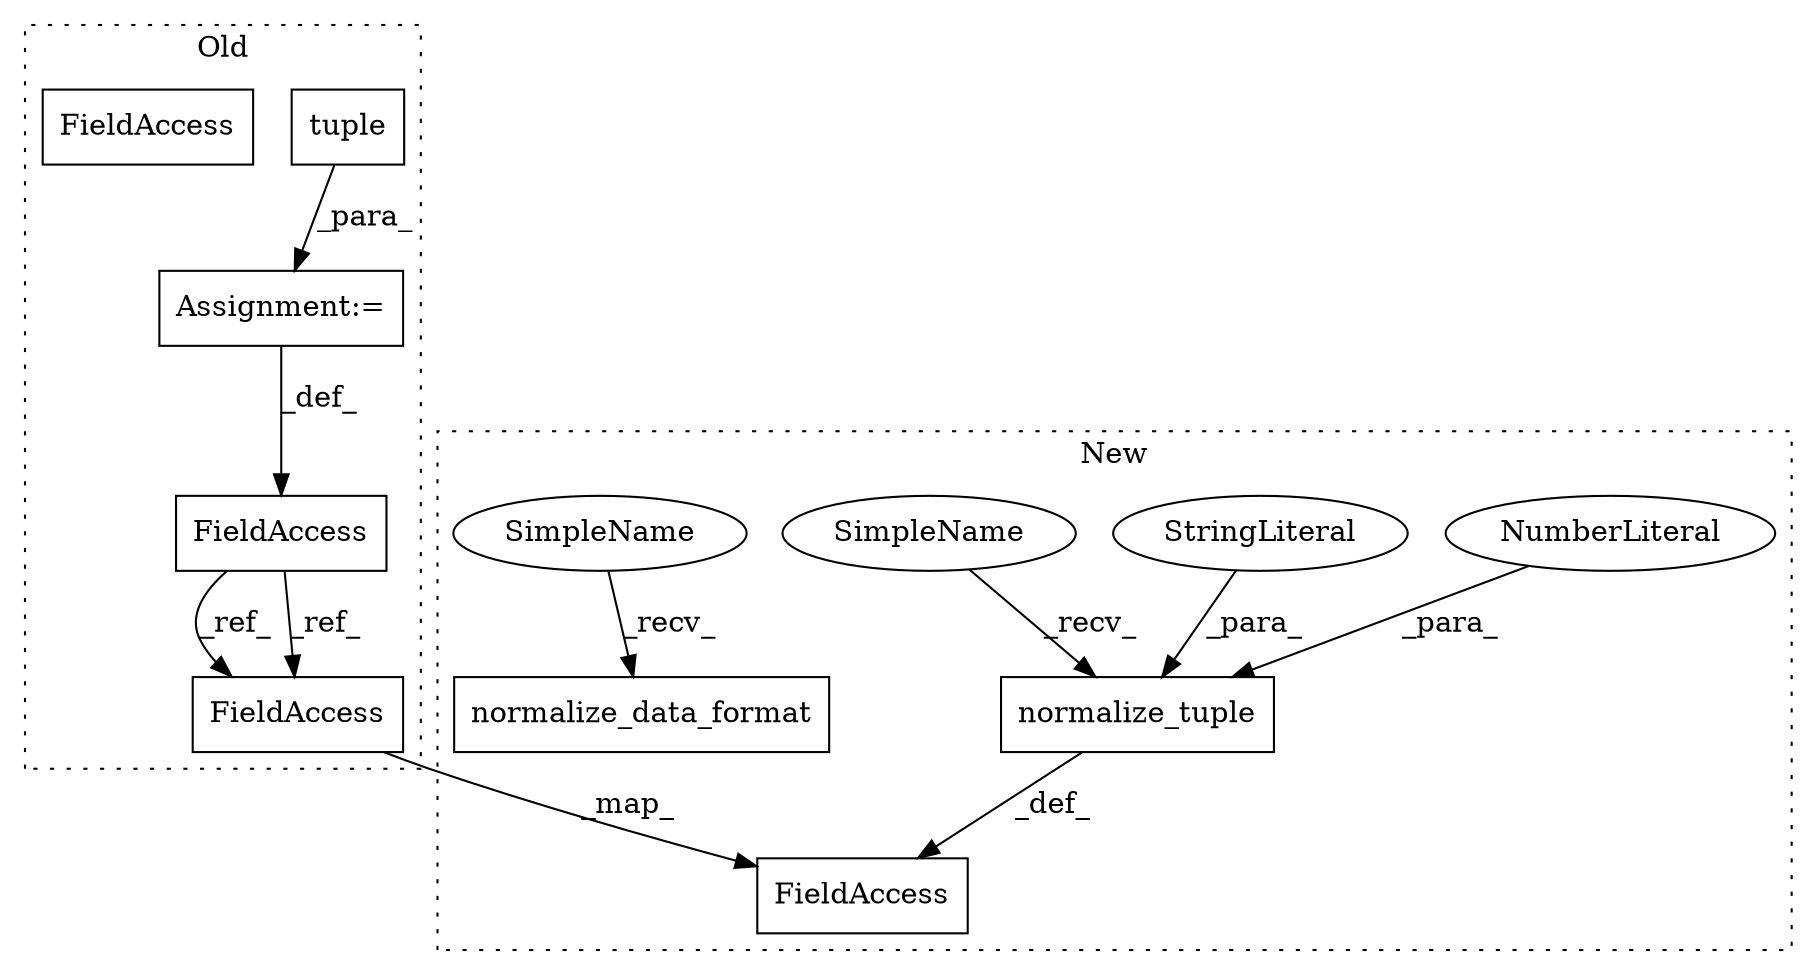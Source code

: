 digraph G {
subgraph cluster0 {
1 [label="tuple" a="32" s="3053,3068" l="6,1" shape="box"];
3 [label="Assignment:=" a="7" s="3052" l="1" shape="box"];
4 [label="FieldAccess" a="22" s="3038" l="14" shape="box"];
6 [label="FieldAccess" a="22" s="3112" l="14" shape="box"];
12 [label="FieldAccess" a="22" s="3112" l="14" shape="box"];
label = "Old";
style="dotted";
}
subgraph cluster1 {
2 [label="normalize_data_format" a="32" s="3139,3172" l="22,1" shape="box"];
5 [label="normalize_tuple" a="32" s="2941,2980" l="16,1" shape="box"];
7 [label="FieldAccess" a="22" s="2915" l="14" shape="box"];
8 [label="NumberLiteral" a="34" s="2967" l="1" shape="ellipse"];
9 [label="StringLiteral" a="45" s="2969" l="11" shape="ellipse"];
10 [label="SimpleName" a="42" s="2930" l="10" shape="ellipse"];
11 [label="SimpleName" a="42" s="3128" l="10" shape="ellipse"];
label = "New";
style="dotted";
}
1 -> 3 [label="_para_"];
3 -> 4 [label="_def_"];
4 -> 12 [label="_ref_"];
4 -> 12 [label="_ref_"];
5 -> 7 [label="_def_"];
8 -> 5 [label="_para_"];
9 -> 5 [label="_para_"];
10 -> 5 [label="_recv_"];
11 -> 2 [label="_recv_"];
12 -> 7 [label="_map_"];
}